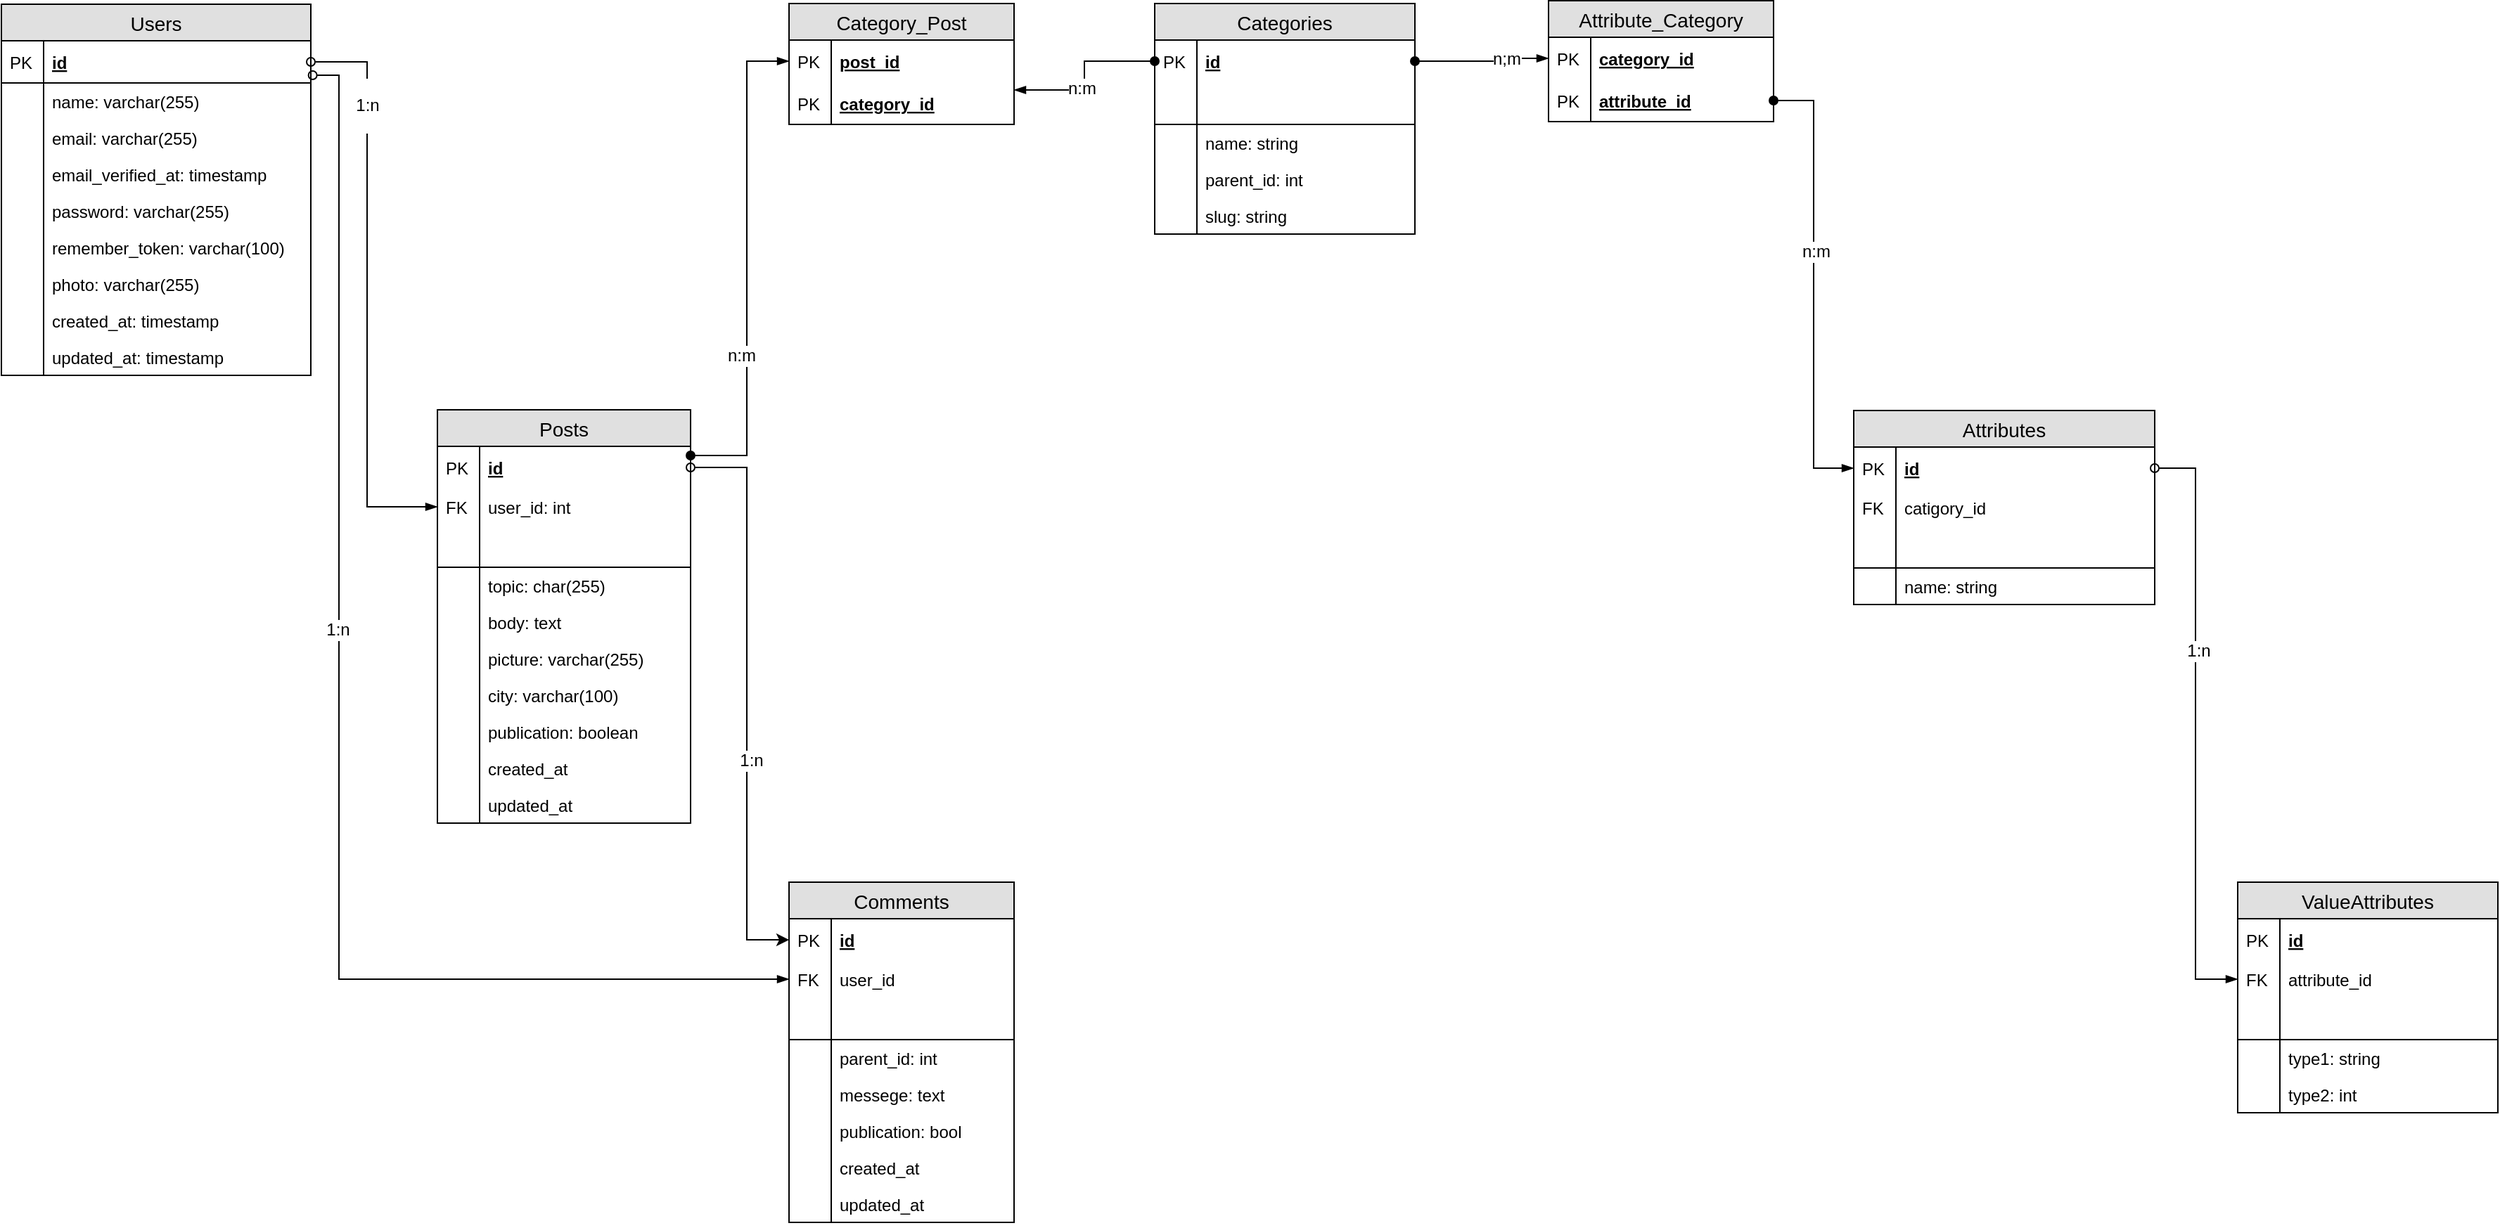 <mxfile pages="1" version="11.2.9" type="device"><diagram id="Mjf-QHHSBzy2yQbY7D6N" name="Page-1"><mxGraphModel dx="767" dy="700" grid="1" gridSize="10" guides="1" tooltips="1" connect="1" arrows="1" fold="1" page="1" pageScale="1" pageWidth="827" pageHeight="1169" math="0" shadow="0"><root><mxCell id="0"/><mxCell id="1" parent="0"/><mxCell id="MEmoQbIu5Q7Cqf45wGcA-23" value="Users" style="swimlane;fontStyle=0;childLayout=stackLayout;horizontal=1;startSize=26;fillColor=#e0e0e0;horizontalStack=0;resizeParent=1;resizeParentMax=0;resizeLast=0;collapsible=1;marginBottom=0;swimlaneFillColor=#ffffff;align=center;fontSize=14;strokeColor=#000000;" parent="1" vertex="1"><mxGeometry x="40" y="45" width="220" height="264" as="geometry"><mxRectangle x="40" y="41" width="70" height="26" as="alternateBounds"/></mxGeometry></mxCell><mxCell id="MEmoQbIu5Q7Cqf45wGcA-24" value="id" style="shape=partialRectangle;top=0;left=0;right=0;bottom=1;align=left;verticalAlign=middle;fillColor=none;spacingLeft=34;spacingRight=4;overflow=hidden;rotatable=0;points=[[0,0.5],[1,0.5]];portConstraint=eastwest;dropTarget=0;fontStyle=5;fontSize=12;" parent="MEmoQbIu5Q7Cqf45wGcA-23" vertex="1"><mxGeometry y="26" width="220" height="30" as="geometry"/></mxCell><mxCell id="MEmoQbIu5Q7Cqf45wGcA-25" value="PK" style="shape=partialRectangle;top=0;left=0;bottom=0;fillColor=none;align=left;verticalAlign=middle;spacingLeft=4;spacingRight=4;overflow=hidden;rotatable=0;points=[];portConstraint=eastwest;part=1;fontSize=12;" parent="MEmoQbIu5Q7Cqf45wGcA-24" vertex="1" connectable="0"><mxGeometry width="30" height="30" as="geometry"/></mxCell><mxCell id="MEmoQbIu5Q7Cqf45wGcA-26" value="name: varchar(255)" style="shape=partialRectangle;top=0;left=0;right=0;bottom=0;align=left;verticalAlign=top;fillColor=none;spacingLeft=34;spacingRight=4;overflow=hidden;rotatable=0;points=[[0,0.5],[1,0.5]];portConstraint=eastwest;dropTarget=0;fontSize=12;" parent="MEmoQbIu5Q7Cqf45wGcA-23" vertex="1"><mxGeometry y="56" width="220" height="26" as="geometry"/></mxCell><mxCell id="MEmoQbIu5Q7Cqf45wGcA-27" value="" style="shape=partialRectangle;top=0;left=0;bottom=0;fillColor=none;align=left;verticalAlign=top;spacingLeft=4;spacingRight=4;overflow=hidden;rotatable=0;points=[];portConstraint=eastwest;part=1;fontSize=12;" parent="MEmoQbIu5Q7Cqf45wGcA-26" vertex="1" connectable="0"><mxGeometry width="30" height="26" as="geometry"/></mxCell><mxCell id="MEmoQbIu5Q7Cqf45wGcA-28" value="email: varchar(255)" style="shape=partialRectangle;top=0;left=0;right=0;bottom=0;align=left;verticalAlign=top;fillColor=none;spacingLeft=34;spacingRight=4;overflow=hidden;rotatable=0;points=[[0,0.5],[1,0.5]];portConstraint=eastwest;dropTarget=0;fontSize=12;" parent="MEmoQbIu5Q7Cqf45wGcA-23" vertex="1"><mxGeometry y="82" width="220" height="26" as="geometry"/></mxCell><mxCell id="MEmoQbIu5Q7Cqf45wGcA-29" value="" style="shape=partialRectangle;top=0;left=0;bottom=0;fillColor=none;align=left;verticalAlign=top;spacingLeft=4;spacingRight=4;overflow=hidden;rotatable=0;points=[];portConstraint=eastwest;part=1;fontSize=12;" parent="MEmoQbIu5Q7Cqf45wGcA-28" vertex="1" connectable="0"><mxGeometry width="30" height="26" as="geometry"/></mxCell><mxCell id="pBQlAhZeYx9XeG_nFecm-1" value="email_verified_at: timestamp" style="shape=partialRectangle;top=0;left=0;right=0;bottom=0;align=left;verticalAlign=top;fillColor=none;spacingLeft=34;spacingRight=4;overflow=hidden;rotatable=0;points=[[0,0.5],[1,0.5]];portConstraint=eastwest;dropTarget=0;fontSize=12;" parent="MEmoQbIu5Q7Cqf45wGcA-23" vertex="1"><mxGeometry y="108" width="220" height="26" as="geometry"/></mxCell><mxCell id="pBQlAhZeYx9XeG_nFecm-2" value="" style="shape=partialRectangle;top=0;left=0;bottom=0;fillColor=none;align=left;verticalAlign=top;spacingLeft=4;spacingRight=4;overflow=hidden;rotatable=0;points=[];portConstraint=eastwest;part=1;fontSize=12;" parent="pBQlAhZeYx9XeG_nFecm-1" vertex="1" connectable="0"><mxGeometry width="30" height="26" as="geometry"/></mxCell><mxCell id="MEmoQbIu5Q7Cqf45wGcA-30" value="password: varchar(255)" style="shape=partialRectangle;top=0;left=0;right=0;bottom=0;align=left;verticalAlign=top;fillColor=none;spacingLeft=34;spacingRight=4;overflow=hidden;rotatable=0;points=[[0,0.5],[1,0.5]];portConstraint=eastwest;dropTarget=0;fontSize=12;" parent="MEmoQbIu5Q7Cqf45wGcA-23" vertex="1"><mxGeometry y="134" width="220" height="26" as="geometry"/></mxCell><mxCell id="MEmoQbIu5Q7Cqf45wGcA-31" value="" style="shape=partialRectangle;top=0;left=0;bottom=0;fillColor=none;align=left;verticalAlign=top;spacingLeft=4;spacingRight=4;overflow=hidden;rotatable=0;points=[];portConstraint=eastwest;part=1;fontSize=12;" parent="MEmoQbIu5Q7Cqf45wGcA-30" vertex="1" connectable="0"><mxGeometry width="30" height="26" as="geometry"/></mxCell><mxCell id="MEmoQbIu5Q7Cqf45wGcA-34" value="remember_token: varchar(100)" style="shape=partialRectangle;top=0;left=0;right=0;bottom=0;align=left;verticalAlign=top;fillColor=none;spacingLeft=34;spacingRight=4;overflow=hidden;rotatable=0;points=[[0,0.5],[1,0.5]];portConstraint=eastwest;dropTarget=0;fontSize=12;" parent="MEmoQbIu5Q7Cqf45wGcA-23" vertex="1"><mxGeometry y="160" width="220" height="26" as="geometry"/></mxCell><mxCell id="MEmoQbIu5Q7Cqf45wGcA-35" value="" style="shape=partialRectangle;top=0;left=0;bottom=0;fillColor=none;align=left;verticalAlign=top;spacingLeft=4;spacingRight=4;overflow=hidden;rotatable=0;points=[];portConstraint=eastwest;part=1;fontSize=12;" parent="MEmoQbIu5Q7Cqf45wGcA-34" vertex="1" connectable="0"><mxGeometry width="30" height="26" as="geometry"/></mxCell><mxCell id="wJTecskfQE2fZRdjggYK-58" value="photo: varchar(255)" style="shape=partialRectangle;top=0;left=0;right=0;bottom=0;align=left;verticalAlign=top;fillColor=none;spacingLeft=34;spacingRight=4;overflow=hidden;rotatable=0;points=[[0,0.5],[1,0.5]];portConstraint=eastwest;dropTarget=0;fontSize=12;" parent="MEmoQbIu5Q7Cqf45wGcA-23" vertex="1"><mxGeometry y="186" width="220" height="26" as="geometry"/></mxCell><mxCell id="wJTecskfQE2fZRdjggYK-59" value="" style="shape=partialRectangle;top=0;left=0;bottom=0;fillColor=none;align=left;verticalAlign=top;spacingLeft=4;spacingRight=4;overflow=hidden;rotatable=0;points=[];portConstraint=eastwest;part=1;fontSize=12;" parent="wJTecskfQE2fZRdjggYK-58" vertex="1" connectable="0"><mxGeometry width="30" height="26" as="geometry"/></mxCell><mxCell id="MEmoQbIu5Q7Cqf45wGcA-36" value="created_at: timestamp" style="shape=partialRectangle;top=0;left=0;right=0;bottom=0;align=left;verticalAlign=top;fillColor=none;spacingLeft=34;spacingRight=4;overflow=hidden;rotatable=0;points=[[0,0.5],[1,0.5]];portConstraint=eastwest;dropTarget=0;fontSize=12;" parent="MEmoQbIu5Q7Cqf45wGcA-23" vertex="1"><mxGeometry y="212" width="220" height="26" as="geometry"/></mxCell><mxCell id="MEmoQbIu5Q7Cqf45wGcA-37" value="" style="shape=partialRectangle;top=0;left=0;bottom=0;fillColor=none;align=left;verticalAlign=top;spacingLeft=4;spacingRight=4;overflow=hidden;rotatable=0;points=[];portConstraint=eastwest;part=1;fontSize=12;" parent="MEmoQbIu5Q7Cqf45wGcA-36" vertex="1" connectable="0"><mxGeometry width="30" height="26" as="geometry"/></mxCell><mxCell id="MEmoQbIu5Q7Cqf45wGcA-38" value="updated_at: timestamp" style="shape=partialRectangle;top=0;left=0;right=0;bottom=0;align=left;verticalAlign=top;fillColor=none;spacingLeft=34;spacingRight=4;overflow=hidden;rotatable=0;points=[[0,0.5],[1,0.5]];portConstraint=eastwest;dropTarget=0;fontSize=12;" parent="MEmoQbIu5Q7Cqf45wGcA-23" vertex="1"><mxGeometry y="238" width="220" height="26" as="geometry"/></mxCell><mxCell id="MEmoQbIu5Q7Cqf45wGcA-39" value="" style="shape=partialRectangle;top=0;left=0;bottom=0;fillColor=none;align=left;verticalAlign=top;spacingLeft=4;spacingRight=4;overflow=hidden;rotatable=0;points=[];portConstraint=eastwest;part=1;fontSize=12;" parent="MEmoQbIu5Q7Cqf45wGcA-38" vertex="1" connectable="0"><mxGeometry width="30" height="26" as="geometry"/></mxCell><mxCell id="wJTecskfQE2fZRdjggYK-1" value="Posts" style="swimlane;fontStyle=0;childLayout=stackLayout;horizontal=1;startSize=26;fillColor=#e0e0e0;horizontalStack=0;resizeParent=1;resizeParentMax=0;resizeLast=0;collapsible=1;marginBottom=0;swimlaneFillColor=#ffffff;align=center;fontSize=14;" parent="1" vertex="1"><mxGeometry x="350" y="333.5" width="180" height="294" as="geometry"><mxRectangle x="510" y="221" width="80" height="26" as="alternateBounds"/></mxGeometry></mxCell><mxCell id="wJTecskfQE2fZRdjggYK-2" value="id" style="shape=partialRectangle;top=0;left=0;right=0;bottom=1;align=left;verticalAlign=middle;fillColor=none;spacingLeft=34;spacingRight=4;overflow=hidden;rotatable=0;points=[[0,0.5],[1,0.5]];portConstraint=eastwest;dropTarget=0;fontStyle=5;fontSize=12;strokeColor=none;" parent="wJTecskfQE2fZRdjggYK-1" vertex="1"><mxGeometry y="26" width="180" height="30" as="geometry"/></mxCell><mxCell id="wJTecskfQE2fZRdjggYK-3" value="PK" style="shape=partialRectangle;top=0;left=0;bottom=0;fillColor=none;align=left;verticalAlign=middle;spacingLeft=4;spacingRight=4;overflow=hidden;rotatable=0;points=[];portConstraint=eastwest;part=1;fontSize=12;" parent="wJTecskfQE2fZRdjggYK-2" vertex="1" connectable="0"><mxGeometry width="30" height="30" as="geometry"/></mxCell><mxCell id="wJTecskfQE2fZRdjggYK-18" value="user_id: int" style="shape=partialRectangle;top=0;left=0;right=0;bottom=0;align=left;verticalAlign=top;fillColor=none;spacingLeft=34;spacingRight=4;overflow=hidden;rotatable=0;points=[[0,0.5],[1,0.5]];portConstraint=eastwest;dropTarget=0;fontSize=12;" parent="wJTecskfQE2fZRdjggYK-1" vertex="1"><mxGeometry y="56" width="180" height="26" as="geometry"/></mxCell><mxCell id="wJTecskfQE2fZRdjggYK-19" value="FK" style="shape=partialRectangle;top=0;left=0;bottom=0;fillColor=none;align=left;verticalAlign=top;spacingLeft=4;spacingRight=4;overflow=hidden;rotatable=0;points=[];portConstraint=eastwest;part=1;fontSize=12;" parent="wJTecskfQE2fZRdjggYK-18" vertex="1" connectable="0"><mxGeometry width="30" height="26" as="geometry"/></mxCell><mxCell id="LMn0GgQT3N-kJlGUwmG6-3" value="" style="shape=partialRectangle;top=0;left=0;right=0;bottom=1;align=left;verticalAlign=middle;fillColor=none;spacingLeft=34;spacingRight=4;overflow=hidden;rotatable=0;points=[[0,0.5],[1,0.5]];portConstraint=eastwest;dropTarget=0;fontStyle=5;fontSize=12;strokeColor=#000000;" parent="wJTecskfQE2fZRdjggYK-1" vertex="1"><mxGeometry y="82" width="180" height="30" as="geometry"/></mxCell><mxCell id="LMn0GgQT3N-kJlGUwmG6-4" value="" style="shape=partialRectangle;top=0;left=0;bottom=0;fillColor=none;align=left;verticalAlign=middle;spacingLeft=4;spacingRight=4;overflow=hidden;rotatable=0;points=[];portConstraint=eastwest;part=1;fontSize=12;" parent="LMn0GgQT3N-kJlGUwmG6-3" vertex="1" connectable="0"><mxGeometry width="30" height="30" as="geometry"/></mxCell><mxCell id="wJTecskfQE2fZRdjggYK-14" value="topic: char(255)" style="shape=partialRectangle;top=0;left=0;right=0;bottom=0;align=left;verticalAlign=top;fillColor=none;spacingLeft=34;spacingRight=4;overflow=hidden;rotatable=0;points=[[0,0.5],[1,0.5]];portConstraint=eastwest;dropTarget=0;fontSize=12;" parent="wJTecskfQE2fZRdjggYK-1" vertex="1"><mxGeometry y="112" width="180" height="26" as="geometry"/></mxCell><mxCell id="wJTecskfQE2fZRdjggYK-15" value="" style="shape=partialRectangle;top=0;left=0;bottom=0;fillColor=none;align=left;verticalAlign=top;spacingLeft=4;spacingRight=4;overflow=hidden;rotatable=0;points=[];portConstraint=eastwest;part=1;fontSize=12;" parent="wJTecskfQE2fZRdjggYK-14" vertex="1" connectable="0"><mxGeometry width="30" height="26" as="geometry"/></mxCell><mxCell id="wJTecskfQE2fZRdjggYK-16" value="body: text" style="shape=partialRectangle;top=0;left=0;right=0;bottom=0;align=left;verticalAlign=top;fillColor=none;spacingLeft=34;spacingRight=4;overflow=hidden;rotatable=0;points=[[0,0.5],[1,0.5]];portConstraint=eastwest;dropTarget=0;fontSize=12;" parent="wJTecskfQE2fZRdjggYK-1" vertex="1"><mxGeometry y="138" width="180" height="26" as="geometry"/></mxCell><mxCell id="wJTecskfQE2fZRdjggYK-17" value="" style="shape=partialRectangle;top=0;left=0;bottom=0;fillColor=none;align=left;verticalAlign=top;spacingLeft=4;spacingRight=4;overflow=hidden;rotatable=0;points=[];portConstraint=eastwest;part=1;fontSize=12;" parent="wJTecskfQE2fZRdjggYK-16" vertex="1" connectable="0"><mxGeometry width="30" height="26" as="geometry"/></mxCell><mxCell id="FSl1Wvq5VO-YlQkLxpSd-90" value="picture: varchar(255)" style="shape=partialRectangle;top=0;left=0;right=0;bottom=0;align=left;verticalAlign=top;fillColor=none;spacingLeft=34;spacingRight=4;overflow=hidden;rotatable=0;points=[[0,0.5],[1,0.5]];portConstraint=eastwest;dropTarget=0;fontSize=12;" parent="wJTecskfQE2fZRdjggYK-1" vertex="1"><mxGeometry y="164" width="180" height="26" as="geometry"/></mxCell><mxCell id="FSl1Wvq5VO-YlQkLxpSd-91" value="" style="shape=partialRectangle;top=0;left=0;bottom=0;fillColor=none;align=left;verticalAlign=top;spacingLeft=4;spacingRight=4;overflow=hidden;rotatable=0;points=[];portConstraint=eastwest;part=1;fontSize=12;" parent="FSl1Wvq5VO-YlQkLxpSd-90" vertex="1" connectable="0"><mxGeometry width="30" height="26" as="geometry"/></mxCell><mxCell id="wJTecskfQE2fZRdjggYK-62" value="city: varchar(100)" style="shape=partialRectangle;top=0;left=0;right=0;bottom=0;align=left;verticalAlign=top;fillColor=none;spacingLeft=34;spacingRight=4;overflow=hidden;rotatable=0;points=[[0,0.5],[1,0.5]];portConstraint=eastwest;dropTarget=0;fontSize=12;" parent="wJTecskfQE2fZRdjggYK-1" vertex="1"><mxGeometry y="190" width="180" height="26" as="geometry"/></mxCell><mxCell id="wJTecskfQE2fZRdjggYK-63" value="" style="shape=partialRectangle;top=0;left=0;bottom=0;fillColor=none;align=left;verticalAlign=top;spacingLeft=4;spacingRight=4;overflow=hidden;rotatable=0;points=[];portConstraint=eastwest;part=1;fontSize=12;" parent="wJTecskfQE2fZRdjggYK-62" vertex="1" connectable="0"><mxGeometry width="30" height="26" as="geometry"/></mxCell><mxCell id="wJTecskfQE2fZRdjggYK-20" value="publication: boolean" style="shape=partialRectangle;top=0;left=0;right=0;bottom=0;align=left;verticalAlign=top;fillColor=none;spacingLeft=34;spacingRight=4;overflow=hidden;rotatable=0;points=[[0,0.5],[1,0.5]];portConstraint=eastwest;dropTarget=0;fontSize=12;" parent="wJTecskfQE2fZRdjggYK-1" vertex="1"><mxGeometry y="216" width="180" height="26" as="geometry"/></mxCell><mxCell id="wJTecskfQE2fZRdjggYK-21" value="" style="shape=partialRectangle;top=0;left=0;bottom=0;fillColor=none;align=left;verticalAlign=top;spacingLeft=4;spacingRight=4;overflow=hidden;rotatable=0;points=[];portConstraint=eastwest;part=1;fontSize=12;" parent="wJTecskfQE2fZRdjggYK-20" vertex="1" connectable="0"><mxGeometry width="30" height="26" as="geometry"/></mxCell><mxCell id="wJTecskfQE2fZRdjggYK-30" value="created_at" style="shape=partialRectangle;top=0;left=0;right=0;bottom=0;align=left;verticalAlign=top;fillColor=none;spacingLeft=34;spacingRight=4;overflow=hidden;rotatable=0;points=[[0,0.5],[1,0.5]];portConstraint=eastwest;dropTarget=0;fontSize=12;" parent="wJTecskfQE2fZRdjggYK-1" vertex="1"><mxGeometry y="242" width="180" height="26" as="geometry"/></mxCell><mxCell id="wJTecskfQE2fZRdjggYK-31" value="" style="shape=partialRectangle;top=0;left=0;bottom=0;fillColor=none;align=left;verticalAlign=top;spacingLeft=4;spacingRight=4;overflow=hidden;rotatable=0;points=[];portConstraint=eastwest;part=1;fontSize=12;" parent="wJTecskfQE2fZRdjggYK-30" vertex="1" connectable="0"><mxGeometry width="30" height="26" as="geometry"/></mxCell><mxCell id="wJTecskfQE2fZRdjggYK-32" value="updated_at" style="shape=partialRectangle;top=0;left=0;right=0;bottom=0;align=left;verticalAlign=top;fillColor=none;spacingLeft=34;spacingRight=4;overflow=hidden;rotatable=0;points=[[0,0.5],[1,0.5]];portConstraint=eastwest;dropTarget=0;fontSize=12;" parent="wJTecskfQE2fZRdjggYK-1" vertex="1"><mxGeometry y="268" width="180" height="26" as="geometry"/></mxCell><mxCell id="wJTecskfQE2fZRdjggYK-33" value="" style="shape=partialRectangle;top=0;left=0;bottom=0;fillColor=none;align=left;verticalAlign=top;spacingLeft=4;spacingRight=4;overflow=hidden;rotatable=0;points=[];portConstraint=eastwest;part=1;fontSize=12;" parent="wJTecskfQE2fZRdjggYK-32" vertex="1" connectable="0"><mxGeometry width="30" height="26" as="geometry"/></mxCell><mxCell id="wJTecskfQE2fZRdjggYK-34" value="Comments" style="swimlane;fontStyle=0;childLayout=stackLayout;horizontal=1;startSize=26;fillColor=#e0e0e0;horizontalStack=0;resizeParent=1;resizeParentMax=0;resizeLast=0;collapsible=1;marginBottom=0;swimlaneFillColor=#ffffff;align=center;fontSize=14;" parent="1" vertex="1"><mxGeometry x="600" y="669.5" width="160" height="242" as="geometry"/></mxCell><mxCell id="wJTecskfQE2fZRdjggYK-35" value="id" style="shape=partialRectangle;top=0;left=0;right=0;bottom=1;align=left;verticalAlign=middle;fillColor=none;spacingLeft=34;spacingRight=4;overflow=hidden;rotatable=0;points=[[0,0.5],[1,0.5]];portConstraint=eastwest;dropTarget=0;fontStyle=5;fontSize=12;strokeColor=none;" parent="wJTecskfQE2fZRdjggYK-34" vertex="1"><mxGeometry y="26" width="160" height="30" as="geometry"/></mxCell><mxCell id="wJTecskfQE2fZRdjggYK-36" value="PK" style="shape=partialRectangle;top=0;left=0;bottom=0;fillColor=none;align=left;verticalAlign=middle;spacingLeft=4;spacingRight=4;overflow=hidden;rotatable=0;points=[];portConstraint=eastwest;part=1;fontSize=12;" parent="wJTecskfQE2fZRdjggYK-35" vertex="1" connectable="0"><mxGeometry width="30" height="30" as="geometry"/></mxCell><mxCell id="Vqks1hH4E-778iBtCs7Z-1" value="user_id" style="shape=partialRectangle;top=0;left=0;right=0;bottom=0;align=left;verticalAlign=top;fillColor=none;spacingLeft=34;spacingRight=4;overflow=hidden;rotatable=0;points=[[0,0.5],[1,0.5]];portConstraint=eastwest;dropTarget=0;fontSize=12;" parent="wJTecskfQE2fZRdjggYK-34" vertex="1"><mxGeometry y="56" width="160" height="26" as="geometry"/></mxCell><mxCell id="Vqks1hH4E-778iBtCs7Z-2" value="FK" style="shape=partialRectangle;top=0;left=0;bottom=0;fillColor=none;align=left;verticalAlign=top;spacingLeft=4;spacingRight=4;overflow=hidden;rotatable=0;points=[];portConstraint=eastwest;part=1;fontSize=12;" parent="Vqks1hH4E-778iBtCs7Z-1" vertex="1" connectable="0"><mxGeometry width="30" height="26" as="geometry"/></mxCell><mxCell id="Vqks1hH4E-778iBtCs7Z-3" value="" style="shape=partialRectangle;top=0;left=0;right=0;bottom=1;align=left;verticalAlign=middle;fillColor=none;spacingLeft=34;spacingRight=4;overflow=hidden;rotatable=0;points=[[0,0.5],[1,0.5]];portConstraint=eastwest;dropTarget=0;fontStyle=5;fontSize=12;" parent="wJTecskfQE2fZRdjggYK-34" vertex="1"><mxGeometry y="82" width="160" height="30" as="geometry"/></mxCell><mxCell id="Vqks1hH4E-778iBtCs7Z-4" value="" style="shape=partialRectangle;top=0;left=0;bottom=0;fillColor=none;align=left;verticalAlign=middle;spacingLeft=4;spacingRight=4;overflow=hidden;rotatable=0;points=[];portConstraint=eastwest;part=1;fontSize=12;" parent="Vqks1hH4E-778iBtCs7Z-3" vertex="1" connectable="0"><mxGeometry width="30" height="30" as="geometry"/></mxCell><mxCell id="tMDPTyEsYtds4OY3ekNe-7" value="parent_id: int" style="shape=partialRectangle;top=0;left=0;right=0;bottom=0;align=left;verticalAlign=top;fillColor=none;spacingLeft=34;spacingRight=4;overflow=hidden;rotatable=0;points=[[0,0.5],[1,0.5]];portConstraint=eastwest;dropTarget=0;fontSize=12;" parent="wJTecskfQE2fZRdjggYK-34" vertex="1"><mxGeometry y="112" width="160" height="26" as="geometry"/></mxCell><mxCell id="tMDPTyEsYtds4OY3ekNe-8" value="" style="shape=partialRectangle;top=0;left=0;bottom=0;fillColor=none;align=left;verticalAlign=top;spacingLeft=4;spacingRight=4;overflow=hidden;rotatable=0;points=[];portConstraint=eastwest;part=1;fontSize=12;" parent="tMDPTyEsYtds4OY3ekNe-7" vertex="1" connectable="0"><mxGeometry width="30" height="26" as="geometry"/></mxCell><mxCell id="wJTecskfQE2fZRdjggYK-45" value="messege: text" style="shape=partialRectangle;top=0;left=0;right=0;bottom=0;align=left;verticalAlign=top;fillColor=none;spacingLeft=34;spacingRight=4;overflow=hidden;rotatable=0;points=[[0,0.5],[1,0.5]];portConstraint=eastwest;dropTarget=0;fontSize=12;" parent="wJTecskfQE2fZRdjggYK-34" vertex="1"><mxGeometry y="138" width="160" height="26" as="geometry"/></mxCell><mxCell id="wJTecskfQE2fZRdjggYK-46" value="" style="shape=partialRectangle;top=0;left=0;bottom=0;fillColor=none;align=left;verticalAlign=top;spacingLeft=4;spacingRight=4;overflow=hidden;rotatable=0;points=[];portConstraint=eastwest;part=1;fontSize=12;" parent="wJTecskfQE2fZRdjggYK-45" vertex="1" connectable="0"><mxGeometry width="30" height="26" as="geometry"/></mxCell><mxCell id="FSl1Wvq5VO-YlQkLxpSd-59" value="publication: bool" style="shape=partialRectangle;top=0;left=0;right=0;bottom=0;align=left;verticalAlign=top;fillColor=none;spacingLeft=34;spacingRight=4;overflow=hidden;rotatable=0;points=[[0,0.5],[1,0.5]];portConstraint=eastwest;dropTarget=0;fontSize=12;" parent="wJTecskfQE2fZRdjggYK-34" vertex="1"><mxGeometry y="164" width="160" height="26" as="geometry"/></mxCell><mxCell id="FSl1Wvq5VO-YlQkLxpSd-60" value="" style="shape=partialRectangle;top=0;left=0;bottom=0;fillColor=none;align=left;verticalAlign=top;spacingLeft=4;spacingRight=4;overflow=hidden;rotatable=0;points=[];portConstraint=eastwest;part=1;fontSize=12;" parent="FSl1Wvq5VO-YlQkLxpSd-59" vertex="1" connectable="0"><mxGeometry width="30" height="26" as="geometry"/></mxCell><mxCell id="wJTecskfQE2fZRdjggYK-54" value="created_at" style="shape=partialRectangle;top=0;left=0;right=0;bottom=0;align=left;verticalAlign=top;fillColor=none;spacingLeft=34;spacingRight=4;overflow=hidden;rotatable=0;points=[[0,0.5],[1,0.5]];portConstraint=eastwest;dropTarget=0;fontSize=12;" parent="wJTecskfQE2fZRdjggYK-34" vertex="1"><mxGeometry y="190" width="160" height="26" as="geometry"/></mxCell><mxCell id="wJTecskfQE2fZRdjggYK-55" value="" style="shape=partialRectangle;top=0;left=0;bottom=0;fillColor=none;align=left;verticalAlign=top;spacingLeft=4;spacingRight=4;overflow=hidden;rotatable=0;points=[];portConstraint=eastwest;part=1;fontSize=12;" parent="wJTecskfQE2fZRdjggYK-54" vertex="1" connectable="0"><mxGeometry width="30" height="26" as="geometry"/></mxCell><mxCell id="wJTecskfQE2fZRdjggYK-56" value="updated_at" style="shape=partialRectangle;top=0;left=0;right=0;bottom=0;align=left;verticalAlign=top;fillColor=none;spacingLeft=34;spacingRight=4;overflow=hidden;rotatable=0;points=[[0,0.5],[1,0.5]];portConstraint=eastwest;dropTarget=0;fontSize=12;" parent="wJTecskfQE2fZRdjggYK-34" vertex="1"><mxGeometry y="216" width="160" height="26" as="geometry"/></mxCell><mxCell id="wJTecskfQE2fZRdjggYK-57" value="" style="shape=partialRectangle;top=0;left=0;bottom=0;fillColor=none;align=left;verticalAlign=top;spacingLeft=4;spacingRight=4;overflow=hidden;rotatable=0;points=[];portConstraint=eastwest;part=1;fontSize=12;" parent="wJTecskfQE2fZRdjggYK-56" vertex="1" connectable="0"><mxGeometry width="30" height="26" as="geometry"/></mxCell><mxCell id="wJTecskfQE2fZRdjggYK-69" value="Categories" style="swimlane;fontStyle=0;childLayout=stackLayout;horizontal=1;startSize=26;fillColor=#e0e0e0;horizontalStack=0;resizeParent=1;resizeParentMax=0;resizeLast=0;collapsible=1;marginBottom=0;swimlaneFillColor=#ffffff;align=center;fontSize=14;" parent="1" vertex="1"><mxGeometry x="860" y="44.5" width="185" height="164" as="geometry"><mxRectangle x="640" y="64" width="90" height="26" as="alternateBounds"/></mxGeometry></mxCell><mxCell id="wJTecskfQE2fZRdjggYK-70" value="id" style="shape=partialRectangle;top=0;left=0;right=0;bottom=1;align=left;verticalAlign=middle;fillColor=none;spacingLeft=34;spacingRight=4;overflow=hidden;rotatable=0;points=[[0,0.5],[1,0.5]];portConstraint=eastwest;dropTarget=0;fontStyle=5;fontSize=12;strokeColor=none;" parent="wJTecskfQE2fZRdjggYK-69" vertex="1"><mxGeometry y="26" width="185" height="30" as="geometry"/></mxCell><mxCell id="wJTecskfQE2fZRdjggYK-71" value="PK" style="shape=partialRectangle;top=0;left=0;bottom=0;fillColor=none;align=left;verticalAlign=middle;spacingLeft=4;spacingRight=4;overflow=hidden;rotatable=0;points=[];portConstraint=eastwest;part=1;fontSize=12;" parent="wJTecskfQE2fZRdjggYK-70" vertex="1" connectable="0"><mxGeometry width="30" height="30" as="geometry"/></mxCell><mxCell id="Vqks1hH4E-778iBtCs7Z-10" value="" style="shape=partialRectangle;top=0;left=0;right=0;bottom=1;align=left;verticalAlign=middle;fillColor=none;spacingLeft=34;spacingRight=4;overflow=hidden;rotatable=0;points=[[0,0.5],[1,0.5]];portConstraint=eastwest;dropTarget=0;fontStyle=5;fontSize=12;" parent="wJTecskfQE2fZRdjggYK-69" vertex="1"><mxGeometry y="56" width="185" height="30" as="geometry"/></mxCell><mxCell id="Vqks1hH4E-778iBtCs7Z-11" value="" style="shape=partialRectangle;top=0;left=0;bottom=0;fillColor=none;align=left;verticalAlign=middle;spacingLeft=4;spacingRight=4;overflow=hidden;rotatable=0;points=[];portConstraint=eastwest;part=1;fontSize=12;" parent="Vqks1hH4E-778iBtCs7Z-10" vertex="1" connectable="0"><mxGeometry width="30" height="30" as="geometry"/></mxCell><mxCell id="Vqks1hH4E-778iBtCs7Z-8" value="name: string" style="shape=partialRectangle;top=0;left=0;right=0;bottom=0;align=left;verticalAlign=top;fillColor=none;spacingLeft=34;spacingRight=4;overflow=hidden;rotatable=0;points=[[0,0.5],[1,0.5]];portConstraint=eastwest;dropTarget=0;fontSize=12;strokeColor=#000000;perimeterSpacing=0;strokeWidth=1;" parent="wJTecskfQE2fZRdjggYK-69" vertex="1"><mxGeometry y="86" width="185" height="26" as="geometry"/></mxCell><mxCell id="Vqks1hH4E-778iBtCs7Z-9" value="" style="shape=partialRectangle;top=0;left=0;bottom=0;fillColor=none;align=left;verticalAlign=top;spacingLeft=4;spacingRight=4;overflow=hidden;rotatable=0;points=[];portConstraint=eastwest;part=1;fontSize=12;" parent="Vqks1hH4E-778iBtCs7Z-8" vertex="1" connectable="0"><mxGeometry width="30" height="26" as="geometry"/></mxCell><mxCell id="X2jOLNgBJ2aDy-NI1pfr-1" value="parent_id: int" style="shape=partialRectangle;top=0;left=0;right=0;bottom=0;align=left;verticalAlign=top;fillColor=none;spacingLeft=34;spacingRight=4;overflow=hidden;rotatable=0;points=[[0,0.5],[1,0.5]];portConstraint=eastwest;dropTarget=0;fontSize=12;strokeColor=#000000;perimeterSpacing=0;strokeWidth=1;" parent="wJTecskfQE2fZRdjggYK-69" vertex="1"><mxGeometry y="112" width="185" height="26" as="geometry"/></mxCell><mxCell id="X2jOLNgBJ2aDy-NI1pfr-2" value="" style="shape=partialRectangle;top=0;left=0;bottom=0;fillColor=none;align=left;verticalAlign=top;spacingLeft=4;spacingRight=4;overflow=hidden;rotatable=0;points=[];portConstraint=eastwest;part=1;fontSize=12;" parent="X2jOLNgBJ2aDy-NI1pfr-1" vertex="1" connectable="0"><mxGeometry width="30" height="26" as="geometry"/></mxCell><mxCell id="X2jOLNgBJ2aDy-NI1pfr-3" value="slug: string" style="shape=partialRectangle;top=0;left=0;right=0;bottom=0;align=left;verticalAlign=top;fillColor=none;spacingLeft=34;spacingRight=4;overflow=hidden;rotatable=0;points=[[0,0.5],[1,0.5]];portConstraint=eastwest;dropTarget=0;fontSize=12;strokeColor=#000000;perimeterSpacing=0;strokeWidth=1;" parent="wJTecskfQE2fZRdjggYK-69" vertex="1"><mxGeometry y="138" width="185" height="26" as="geometry"/></mxCell><mxCell id="X2jOLNgBJ2aDy-NI1pfr-4" value="" style="shape=partialRectangle;top=0;left=0;bottom=0;fillColor=none;align=left;verticalAlign=top;spacingLeft=4;spacingRight=4;overflow=hidden;rotatable=0;points=[];portConstraint=eastwest;part=1;fontSize=12;" parent="X2jOLNgBJ2aDy-NI1pfr-3" vertex="1" connectable="0"><mxGeometry width="30" height="26" as="geometry"/></mxCell><mxCell id="wJTecskfQE2fZRdjggYK-81" value="Category_Post" style="swimlane;fontStyle=0;childLayout=stackLayout;horizontal=1;startSize=26;fillColor=#e0e0e0;horizontalStack=0;resizeParent=1;resizeParentMax=0;resizeLast=0;collapsible=1;marginBottom=0;swimlaneFillColor=#ffffff;align=center;fontSize=14;" parent="1" vertex="1"><mxGeometry x="600" y="44.5" width="160" height="86" as="geometry"><mxRectangle x="480" y="84" width="140" height="26" as="alternateBounds"/></mxGeometry></mxCell><mxCell id="wJTecskfQE2fZRdjggYK-82" value="post_id" style="shape=partialRectangle;top=0;left=0;right=0;bottom=1;align=left;verticalAlign=middle;fillColor=none;spacingLeft=34;spacingRight=4;overflow=hidden;rotatable=0;points=[[0,0.5],[1,0.5]];portConstraint=eastwest;dropTarget=0;fontStyle=5;fontSize=12;strokeColor=none;" parent="wJTecskfQE2fZRdjggYK-81" vertex="1"><mxGeometry y="26" width="160" height="30" as="geometry"/></mxCell><mxCell id="wJTecskfQE2fZRdjggYK-83" value="PK" style="shape=partialRectangle;top=0;left=0;bottom=0;fillColor=none;align=left;verticalAlign=middle;spacingLeft=4;spacingRight=4;overflow=hidden;rotatable=0;points=[];portConstraint=eastwest;part=1;fontSize=12;" parent="wJTecskfQE2fZRdjggYK-82" vertex="1" connectable="0"><mxGeometry width="30" height="30" as="geometry"/></mxCell><mxCell id="FSl1Wvq5VO-YlQkLxpSd-1" value="category_id" style="shape=partialRectangle;top=0;left=0;right=0;bottom=1;align=left;verticalAlign=middle;fillColor=none;spacingLeft=34;spacingRight=4;overflow=hidden;rotatable=0;points=[[0,0.5],[1,0.5]];portConstraint=eastwest;dropTarget=0;fontStyle=5;fontSize=12;" parent="wJTecskfQE2fZRdjggYK-81" vertex="1"><mxGeometry y="56" width="160" height="30" as="geometry"/></mxCell><mxCell id="FSl1Wvq5VO-YlQkLxpSd-2" value="PK" style="shape=partialRectangle;top=0;left=0;bottom=0;fillColor=none;align=left;verticalAlign=middle;spacingLeft=4;spacingRight=4;overflow=hidden;rotatable=0;points=[];portConstraint=eastwest;part=1;fontSize=12;" parent="FSl1Wvq5VO-YlQkLxpSd-1" vertex="1" connectable="0"><mxGeometry width="30" height="30" as="geometry"/></mxCell><mxCell id="FSl1Wvq5VO-YlQkLxpSd-29" style="edgeStyle=orthogonalEdgeStyle;rounded=0;orthogonalLoop=1;jettySize=auto;html=1;exitX=1;exitY=0.5;exitDx=0;exitDy=0;startArrow=oval;startFill=0;entryX=0;entryY=0.5;entryDx=0;entryDy=0;" parent="1" source="wJTecskfQE2fZRdjggYK-2" target="wJTecskfQE2fZRdjggYK-35" edge="1"><mxGeometry relative="1" as="geometry"><mxPoint x="420" y="395" as="targetPoint"/><Array as="points"><mxPoint x="570" y="375"/><mxPoint x="570" y="711"/></Array></mxGeometry></mxCell><mxCell id="kSRoqjHWO9hbMyRCjwvE-13" value="1:n" style="text;html=1;resizable=0;points=[];align=center;verticalAlign=middle;labelBackgroundColor=#ffffff;" parent="FSl1Wvq5VO-YlQkLxpSd-29" vertex="1" connectable="0"><mxGeometry x="0.225" y="3" relative="1" as="geometry"><mxPoint as="offset"/></mxGeometry></mxCell><mxCell id="FSl1Wvq5VO-YlQkLxpSd-110" style="edgeStyle=orthogonalEdgeStyle;rounded=0;orthogonalLoop=1;jettySize=auto;html=1;entryX=0;entryY=0.5;entryDx=0;entryDy=0;startArrow=oval;startFill=0;endArrow=blockThin;endFill=1;exitX=1;exitY=0.5;exitDx=0;exitDy=0;" parent="1" source="MEmoQbIu5Q7Cqf45wGcA-24" target="wJTecskfQE2fZRdjggYK-18" edge="1"><mxGeometry relative="1" as="geometry"><Array as="points"><mxPoint x="300" y="86"/><mxPoint x="300" y="403"/></Array><mxPoint x="280" y="410" as="sourcePoint"/></mxGeometry></mxCell><mxCell id="kSRoqjHWO9hbMyRCjwvE-11" value="&lt;p style=&quot;line-height: 120%&quot;&gt;1:n&lt;/p&gt;" style="text;html=1;resizable=0;points=[];align=center;verticalAlign=middle;labelBackgroundColor=#ffffff;" parent="FSl1Wvq5VO-YlQkLxpSd-110" vertex="1" connectable="0"><mxGeometry x="-0.271" relative="1" as="geometry"><mxPoint y="-77.5" as="offset"/></mxGeometry></mxCell><mxCell id="wFvq9jtje4bk1G8-es_t-1" value="Attributes" style="swimlane;fontStyle=0;childLayout=stackLayout;horizontal=1;startSize=26;fillColor=#e0e0e0;horizontalStack=0;resizeParent=1;resizeParentMax=0;resizeLast=0;collapsible=1;marginBottom=0;swimlaneFillColor=#ffffff;align=center;fontSize=14;" parent="1" vertex="1"><mxGeometry x="1357" y="334" width="214" height="138" as="geometry"/></mxCell><mxCell id="wFvq9jtje4bk1G8-es_t-2" value="id" style="shape=partialRectangle;top=0;left=0;right=0;bottom=1;align=left;verticalAlign=middle;fillColor=none;spacingLeft=34;spacingRight=4;overflow=hidden;rotatable=0;points=[[0,0.5],[1,0.5]];portConstraint=eastwest;dropTarget=0;fontStyle=5;fontSize=12;strokeColor=none;" parent="wFvq9jtje4bk1G8-es_t-1" vertex="1"><mxGeometry y="26" width="214" height="30" as="geometry"/></mxCell><mxCell id="wFvq9jtje4bk1G8-es_t-3" value="PK" style="shape=partialRectangle;top=0;left=0;bottom=0;fillColor=none;align=left;verticalAlign=middle;spacingLeft=4;spacingRight=4;overflow=hidden;rotatable=0;points=[];portConstraint=eastwest;part=1;fontSize=12;" parent="wFvq9jtje4bk1G8-es_t-2" vertex="1" connectable="0"><mxGeometry width="30" height="30" as="geometry"/></mxCell><mxCell id="wFvq9jtje4bk1G8-es_t-8" value="catigory_id" style="shape=partialRectangle;top=0;left=0;right=0;bottom=0;align=left;verticalAlign=top;fillColor=none;spacingLeft=34;spacingRight=4;overflow=hidden;rotatable=0;points=[[0,0.5],[1,0.5]];portConstraint=eastwest;dropTarget=0;fontSize=12;" parent="wFvq9jtje4bk1G8-es_t-1" vertex="1"><mxGeometry y="56" width="214" height="26" as="geometry"/></mxCell><mxCell id="wFvq9jtje4bk1G8-es_t-9" value="FK" style="shape=partialRectangle;top=0;left=0;bottom=0;fillColor=none;align=left;verticalAlign=top;spacingLeft=4;spacingRight=4;overflow=hidden;rotatable=0;points=[];portConstraint=eastwest;part=1;fontSize=12;" parent="wFvq9jtje4bk1G8-es_t-8" vertex="1" connectable="0"><mxGeometry width="30" height="26" as="geometry"/></mxCell><mxCell id="wFvq9jtje4bk1G8-es_t-6" value="" style="shape=partialRectangle;top=0;left=0;right=0;bottom=1;align=left;verticalAlign=middle;fillColor=none;spacingLeft=34;spacingRight=4;overflow=hidden;rotatable=0;points=[[0,0.5],[1,0.5]];portConstraint=eastwest;dropTarget=0;fontStyle=5;fontSize=12;" parent="wFvq9jtje4bk1G8-es_t-1" vertex="1"><mxGeometry y="82" width="214" height="30" as="geometry"/></mxCell><mxCell id="wFvq9jtje4bk1G8-es_t-7" value="" style="shape=partialRectangle;top=0;left=0;bottom=0;fillColor=none;align=left;verticalAlign=middle;spacingLeft=4;spacingRight=4;overflow=hidden;rotatable=0;points=[];portConstraint=eastwest;part=1;fontSize=12;" parent="wFvq9jtje4bk1G8-es_t-6" vertex="1" connectable="0"><mxGeometry width="30" height="30" as="geometry"/></mxCell><mxCell id="FSl1Wvq5VO-YlQkLxpSd-31" value="name: string" style="shape=partialRectangle;top=0;left=0;right=0;bottom=0;align=left;verticalAlign=top;fillColor=none;spacingLeft=34;spacingRight=4;overflow=hidden;rotatable=0;points=[[0,0.5],[1,0.5]];portConstraint=eastwest;dropTarget=0;fontSize=12;" parent="wFvq9jtje4bk1G8-es_t-1" vertex="1"><mxGeometry y="112" width="214" height="26" as="geometry"/></mxCell><mxCell id="FSl1Wvq5VO-YlQkLxpSd-32" value="" style="shape=partialRectangle;top=0;left=0;bottom=0;fillColor=none;align=left;verticalAlign=top;spacingLeft=4;spacingRight=4;overflow=hidden;rotatable=0;points=[];portConstraint=eastwest;part=1;fontSize=12;" parent="FSl1Wvq5VO-YlQkLxpSd-31" vertex="1" connectable="0"><mxGeometry width="30" height="26" as="geometry"/></mxCell><mxCell id="kSRoqjHWO9hbMyRCjwvE-1" value="ValueAttributes" style="swimlane;fontStyle=0;childLayout=stackLayout;horizontal=1;startSize=26;fillColor=#e0e0e0;horizontalStack=0;resizeParent=1;resizeParentMax=0;resizeLast=0;collapsible=1;marginBottom=0;swimlaneFillColor=#ffffff;align=center;fontSize=14;" parent="1" vertex="1"><mxGeometry x="1630" y="669.5" width="185" height="164" as="geometry"><mxRectangle x="640" y="64" width="90" height="26" as="alternateBounds"/></mxGeometry></mxCell><mxCell id="kSRoqjHWO9hbMyRCjwvE-2" value="id" style="shape=partialRectangle;top=0;left=0;right=0;bottom=1;align=left;verticalAlign=middle;fillColor=none;spacingLeft=34;spacingRight=4;overflow=hidden;rotatable=0;points=[[0,0.5],[1,0.5]];portConstraint=eastwest;dropTarget=0;fontStyle=5;fontSize=12;strokeColor=none;" parent="kSRoqjHWO9hbMyRCjwvE-1" vertex="1"><mxGeometry y="26" width="185" height="30" as="geometry"/></mxCell><mxCell id="kSRoqjHWO9hbMyRCjwvE-3" value="PK" style="shape=partialRectangle;top=0;left=0;bottom=0;fillColor=none;align=left;verticalAlign=middle;spacingLeft=4;spacingRight=4;overflow=hidden;rotatable=0;points=[];portConstraint=eastwest;part=1;fontSize=12;" parent="kSRoqjHWO9hbMyRCjwvE-2" vertex="1" connectable="0"><mxGeometry width="30" height="30" as="geometry"/></mxCell><mxCell id="kSRoqjHWO9hbMyRCjwvE-8" value="attribute_id" style="shape=partialRectangle;top=0;left=0;right=0;bottom=0;align=left;verticalAlign=top;fillColor=none;spacingLeft=34;spacingRight=4;overflow=hidden;rotatable=0;points=[[0,0.5],[1,0.5]];portConstraint=eastwest;dropTarget=0;fontSize=12;" parent="kSRoqjHWO9hbMyRCjwvE-1" vertex="1"><mxGeometry y="56" width="185" height="26" as="geometry"/></mxCell><mxCell id="kSRoqjHWO9hbMyRCjwvE-9" value="FK" style="shape=partialRectangle;top=0;left=0;bottom=0;fillColor=none;align=left;verticalAlign=top;spacingLeft=4;spacingRight=4;overflow=hidden;rotatable=0;points=[];portConstraint=eastwest;part=1;fontSize=12;" parent="kSRoqjHWO9hbMyRCjwvE-8" vertex="1" connectable="0"><mxGeometry width="30" height="26" as="geometry"/></mxCell><mxCell id="kSRoqjHWO9hbMyRCjwvE-4" value="" style="shape=partialRectangle;top=0;left=0;right=0;bottom=1;align=left;verticalAlign=middle;fillColor=none;spacingLeft=34;spacingRight=4;overflow=hidden;rotatable=0;points=[[0,0.5],[1,0.5]];portConstraint=eastwest;dropTarget=0;fontStyle=5;fontSize=12;" parent="kSRoqjHWO9hbMyRCjwvE-1" vertex="1"><mxGeometry y="82" width="185" height="30" as="geometry"/></mxCell><mxCell id="kSRoqjHWO9hbMyRCjwvE-5" value="" style="shape=partialRectangle;top=0;left=0;bottom=0;fillColor=none;align=left;verticalAlign=middle;spacingLeft=4;spacingRight=4;overflow=hidden;rotatable=0;points=[];portConstraint=eastwest;part=1;fontSize=12;" parent="kSRoqjHWO9hbMyRCjwvE-4" vertex="1" connectable="0"><mxGeometry width="30" height="30" as="geometry"/></mxCell><mxCell id="kSRoqjHWO9hbMyRCjwvE-6" value="type1: string" style="shape=partialRectangle;top=0;left=0;right=0;bottom=0;align=left;verticalAlign=top;fillColor=none;spacingLeft=34;spacingRight=4;overflow=hidden;rotatable=0;points=[[0,0.5],[1,0.5]];portConstraint=eastwest;dropTarget=0;fontSize=12;strokeColor=#000000;perimeterSpacing=0;strokeWidth=1;" parent="kSRoqjHWO9hbMyRCjwvE-1" vertex="1"><mxGeometry y="112" width="185" height="26" as="geometry"/></mxCell><mxCell id="kSRoqjHWO9hbMyRCjwvE-7" value="" style="shape=partialRectangle;top=0;left=0;bottom=0;fillColor=none;align=left;verticalAlign=top;spacingLeft=4;spacingRight=4;overflow=hidden;rotatable=0;points=[];portConstraint=eastwest;part=1;fontSize=12;" parent="kSRoqjHWO9hbMyRCjwvE-6" vertex="1" connectable="0"><mxGeometry width="30" height="26" as="geometry"/></mxCell><mxCell id="tMDPTyEsYtds4OY3ekNe-1" value="type2: int" style="shape=partialRectangle;top=0;left=0;right=0;bottom=0;align=left;verticalAlign=top;fillColor=none;spacingLeft=34;spacingRight=4;overflow=hidden;rotatable=0;points=[[0,0.5],[1,0.5]];portConstraint=eastwest;dropTarget=0;fontSize=12;strokeColor=#000000;perimeterSpacing=0;strokeWidth=1;" parent="kSRoqjHWO9hbMyRCjwvE-1" vertex="1"><mxGeometry y="138" width="185" height="26" as="geometry"/></mxCell><mxCell id="tMDPTyEsYtds4OY3ekNe-2" value="" style="shape=partialRectangle;top=0;left=0;bottom=0;fillColor=none;align=left;verticalAlign=top;spacingLeft=4;spacingRight=4;overflow=hidden;rotatable=0;points=[];portConstraint=eastwest;part=1;fontSize=12;" parent="tMDPTyEsYtds4OY3ekNe-1" vertex="1" connectable="0"><mxGeometry width="30" height="26" as="geometry"/></mxCell><mxCell id="kSRoqjHWO9hbMyRCjwvE-16" style="edgeStyle=orthogonalEdgeStyle;rounded=0;orthogonalLoop=1;jettySize=auto;html=1;exitX=1.006;exitY=0.817;exitDx=0;exitDy=0;entryX=0;entryY=0.5;entryDx=0;entryDy=0;startArrow=oval;startFill=0;endArrow=blockThin;endFill=1;exitPerimeter=0;" parent="1" source="MEmoQbIu5Q7Cqf45wGcA-24" target="Vqks1hH4E-778iBtCs7Z-1" edge="1"><mxGeometry relative="1" as="geometry"><Array as="points"><mxPoint x="261" y="95"/><mxPoint x="280" y="95"/><mxPoint x="280" y="739"/></Array></mxGeometry></mxCell><mxCell id="kSRoqjHWO9hbMyRCjwvE-17" value="1:n" style="text;html=1;resizable=0;points=[];align=center;verticalAlign=middle;labelBackgroundColor=#ffffff;" parent="kSRoqjHWO9hbMyRCjwvE-16" vertex="1" connectable="0"><mxGeometry x="-0.16" y="-1" relative="1" as="geometry"><mxPoint as="offset"/></mxGeometry></mxCell><mxCell id="kSRoqjHWO9hbMyRCjwvE-18" style="edgeStyle=orthogonalEdgeStyle;rounded=0;orthogonalLoop=1;jettySize=auto;html=1;exitX=0;exitY=0.5;exitDx=0;exitDy=0;startArrow=oval;startFill=1;endArrow=blockThin;endFill=1;entryX=1;entryY=0.183;entryDx=0;entryDy=0;entryPerimeter=0;" parent="1" source="wJTecskfQE2fZRdjggYK-70" target="FSl1Wvq5VO-YlQkLxpSd-1" edge="1"><mxGeometry relative="1" as="geometry"><mxPoint x="637" y="378" as="targetPoint"/></mxGeometry></mxCell><mxCell id="kSRoqjHWO9hbMyRCjwvE-21" value="n:m" style="text;html=1;resizable=0;points=[];align=center;verticalAlign=middle;labelBackgroundColor=#ffffff;" parent="kSRoqjHWO9hbMyRCjwvE-18" vertex="1" connectable="0"><mxGeometry x="0.152" y="-2" relative="1" as="geometry"><mxPoint as="offset"/></mxGeometry></mxCell><mxCell id="kSRoqjHWO9hbMyRCjwvE-19" style="edgeStyle=orthogonalEdgeStyle;rounded=0;orthogonalLoop=1;jettySize=auto;html=1;exitX=1;exitY=0.217;exitDx=0;exitDy=0;entryX=0;entryY=0.5;entryDx=0;entryDy=0;startArrow=oval;startFill=1;endArrow=blockThin;endFill=1;exitPerimeter=0;" parent="1" source="wJTecskfQE2fZRdjggYK-2" target="wJTecskfQE2fZRdjggYK-82" edge="1"><mxGeometry relative="1" as="geometry"><Array as="points"><mxPoint x="570" y="366"/><mxPoint x="570" y="86"/></Array></mxGeometry></mxCell><mxCell id="kSRoqjHWO9hbMyRCjwvE-20" value="n:m" style="text;html=1;resizable=0;points=[];align=center;verticalAlign=middle;labelBackgroundColor=#ffffff;" parent="kSRoqjHWO9hbMyRCjwvE-19" vertex="1" connectable="0"><mxGeometry x="-0.364" y="4" relative="1" as="geometry"><mxPoint as="offset"/></mxGeometry></mxCell><mxCell id="kSRoqjHWO9hbMyRCjwvE-24" style="edgeStyle=orthogonalEdgeStyle;rounded=0;orthogonalLoop=1;jettySize=auto;html=1;exitX=1;exitY=0.5;exitDx=0;exitDy=0;entryX=0;entryY=0.5;entryDx=0;entryDy=0;startArrow=oval;startFill=1;endArrow=blockThin;endFill=1;" parent="1" source="wJTecskfQE2fZRdjggYK-70" target="kSRoqjHWO9hbMyRCjwvE-35" edge="1"><mxGeometry relative="1" as="geometry"><Array as="points"><mxPoint x="1110" y="86"/><mxPoint x="1110" y="84"/></Array></mxGeometry></mxCell><mxCell id="kSRoqjHWO9hbMyRCjwvE-27" value="n;m" style="text;html=1;resizable=0;points=[];align=center;verticalAlign=middle;labelBackgroundColor=#ffffff;" parent="kSRoqjHWO9hbMyRCjwvE-24" vertex="1" connectable="0"><mxGeometry x="0.367" relative="1" as="geometry"><mxPoint as="offset"/></mxGeometry></mxCell><mxCell id="kSRoqjHWO9hbMyRCjwvE-25" style="edgeStyle=orthogonalEdgeStyle;rounded=0;orthogonalLoop=1;jettySize=auto;html=1;exitX=1;exitY=0.5;exitDx=0;exitDy=0;entryX=0;entryY=0.5;entryDx=0;entryDy=0;startArrow=oval;startFill=0;endArrow=blockThin;endFill=1;" parent="1" source="wFvq9jtje4bk1G8-es_t-2" target="kSRoqjHWO9hbMyRCjwvE-8" edge="1"><mxGeometry relative="1" as="geometry"><Array as="points"><mxPoint x="1600" y="375"/><mxPoint x="1600" y="739"/></Array></mxGeometry></mxCell><mxCell id="kSRoqjHWO9hbMyRCjwvE-28" value="1:n" style="text;html=1;resizable=0;points=[];align=center;verticalAlign=middle;labelBackgroundColor=#ffffff;" parent="kSRoqjHWO9hbMyRCjwvE-25" vertex="1" connectable="0"><mxGeometry x="-0.247" y="2" relative="1" as="geometry"><mxPoint as="offset"/></mxGeometry></mxCell><mxCell id="kSRoqjHWO9hbMyRCjwvE-34" value="Attribute_Category" style="swimlane;fontStyle=0;childLayout=stackLayout;horizontal=1;startSize=26;fillColor=#e0e0e0;horizontalStack=0;resizeParent=1;resizeParentMax=0;resizeLast=0;collapsible=1;marginBottom=0;swimlaneFillColor=#ffffff;align=center;fontSize=14;" parent="1" vertex="1"><mxGeometry x="1140" y="42.5" width="160" height="86" as="geometry"><mxRectangle x="480" y="84" width="140" height="26" as="alternateBounds"/></mxGeometry></mxCell><mxCell id="kSRoqjHWO9hbMyRCjwvE-35" value="category_id" style="shape=partialRectangle;top=0;left=0;right=0;bottom=1;align=left;verticalAlign=middle;fillColor=none;spacingLeft=34;spacingRight=4;overflow=hidden;rotatable=0;points=[[0,0.5],[1,0.5]];portConstraint=eastwest;dropTarget=0;fontStyle=5;fontSize=12;strokeColor=none;" parent="kSRoqjHWO9hbMyRCjwvE-34" vertex="1"><mxGeometry y="26" width="160" height="30" as="geometry"/></mxCell><mxCell id="kSRoqjHWO9hbMyRCjwvE-36" value="PK" style="shape=partialRectangle;top=0;left=0;bottom=0;fillColor=none;align=left;verticalAlign=middle;spacingLeft=4;spacingRight=4;overflow=hidden;rotatable=0;points=[];portConstraint=eastwest;part=1;fontSize=12;" parent="kSRoqjHWO9hbMyRCjwvE-35" vertex="1" connectable="0"><mxGeometry width="30" height="30" as="geometry"/></mxCell><mxCell id="kSRoqjHWO9hbMyRCjwvE-37" value="attribute_id" style="shape=partialRectangle;top=0;left=0;right=0;bottom=1;align=left;verticalAlign=middle;fillColor=none;spacingLeft=34;spacingRight=4;overflow=hidden;rotatable=0;points=[[0,0.5],[1,0.5]];portConstraint=eastwest;dropTarget=0;fontStyle=5;fontSize=12;" parent="kSRoqjHWO9hbMyRCjwvE-34" vertex="1"><mxGeometry y="56" width="160" height="30" as="geometry"/></mxCell><mxCell id="kSRoqjHWO9hbMyRCjwvE-38" value="PK" style="shape=partialRectangle;top=0;left=0;bottom=0;fillColor=none;align=left;verticalAlign=middle;spacingLeft=4;spacingRight=4;overflow=hidden;rotatable=0;points=[];portConstraint=eastwest;part=1;fontSize=12;" parent="kSRoqjHWO9hbMyRCjwvE-37" vertex="1" connectable="0"><mxGeometry width="30" height="30" as="geometry"/></mxCell><mxCell id="kSRoqjHWO9hbMyRCjwvE-39" style="edgeStyle=orthogonalEdgeStyle;rounded=0;orthogonalLoop=1;jettySize=auto;html=1;exitX=1;exitY=0.5;exitDx=0;exitDy=0;entryX=0;entryY=0.5;entryDx=0;entryDy=0;startArrow=oval;startFill=1;endArrow=blockThin;endFill=1;" parent="1" source="kSRoqjHWO9hbMyRCjwvE-37" target="wFvq9jtje4bk1G8-es_t-2" edge="1"><mxGeometry relative="1" as="geometry"/></mxCell><mxCell id="kSRoqjHWO9hbMyRCjwvE-40" value="n:m" style="text;html=1;resizable=0;points=[];align=center;verticalAlign=middle;labelBackgroundColor=#ffffff;" parent="kSRoqjHWO9hbMyRCjwvE-39" vertex="1" connectable="0"><mxGeometry x="-0.145" y="1" relative="1" as="geometry"><mxPoint as="offset"/></mxGeometry></mxCell></root></mxGraphModel></diagram></mxfile>